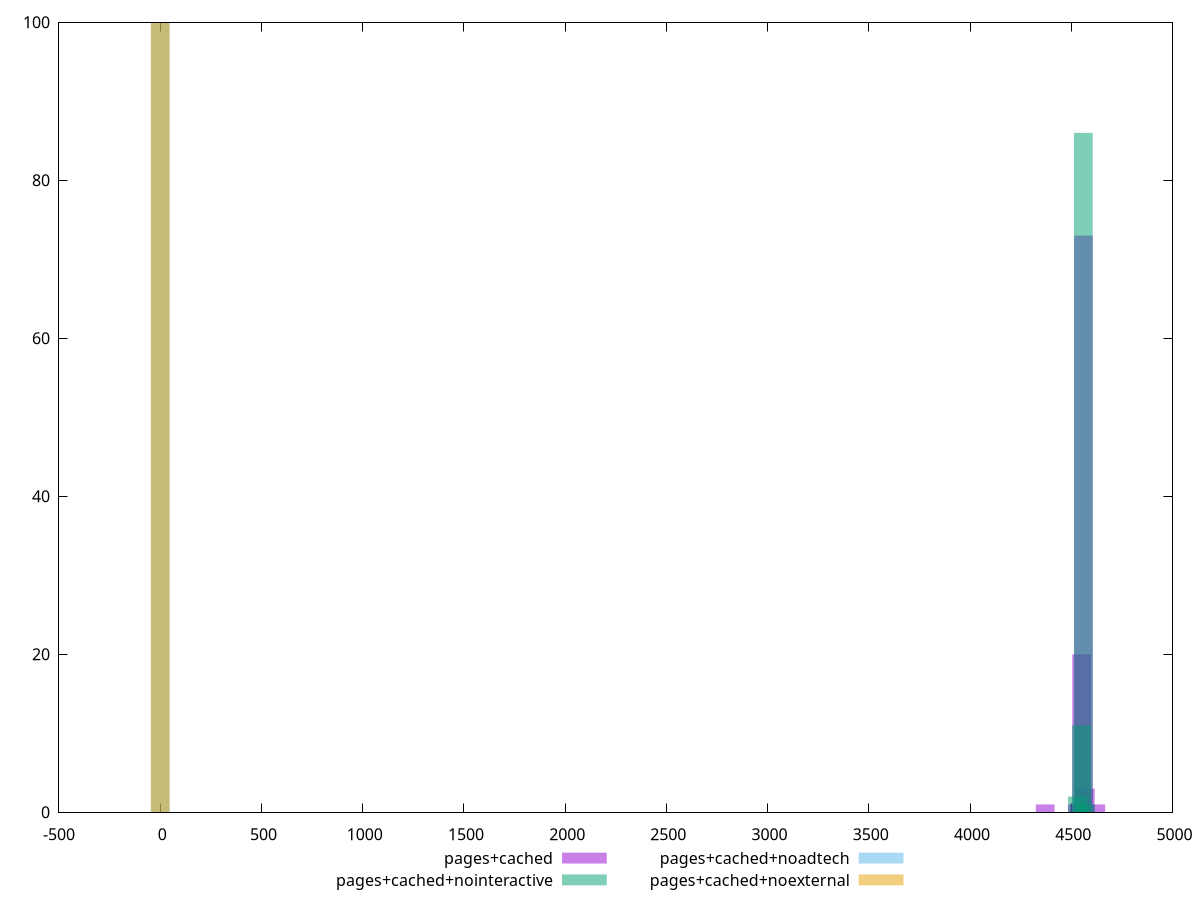 $_pagesCached <<EOF
4371.231323811523 1
4551.0797534523035 20
4621.190158227523 1
4560.224588857767 73
4569.369424263231 3
4538.8866395783525 1
4529.741804172889 1
EOF
$_pagesCachedNointeractive <<EOF
4559.52081538937 86
4549.891415568061 11
4530.632615925445 2
4570.755115180896 1
EOF
$_pagesCachedNoadtech <<EOF
0 100
EOF
$_pagesCachedNoexternal <<EOF
0 100
EOF
set key outside below
set terminal pngcairo
set output "report_00006_2020-11-02T20-21-41.718Z/unused-javascript/unused-javascript_pages+cached_pages+cached+nointeractive_pages+cached+noadtech_pages+cached+noexternal+hist.png"
set boxwidth 92.42380316455046
set style fill transparent solid 0.5 noborder
set yrange [0:100]
plot $_pagesCached title "pages+cached" with boxes ,$_pagesCachedNointeractive title "pages+cached+nointeractive" with boxes ,$_pagesCachedNoadtech title "pages+cached+noadtech" with boxes ,$_pagesCachedNoexternal title "pages+cached+noexternal" with boxes ,